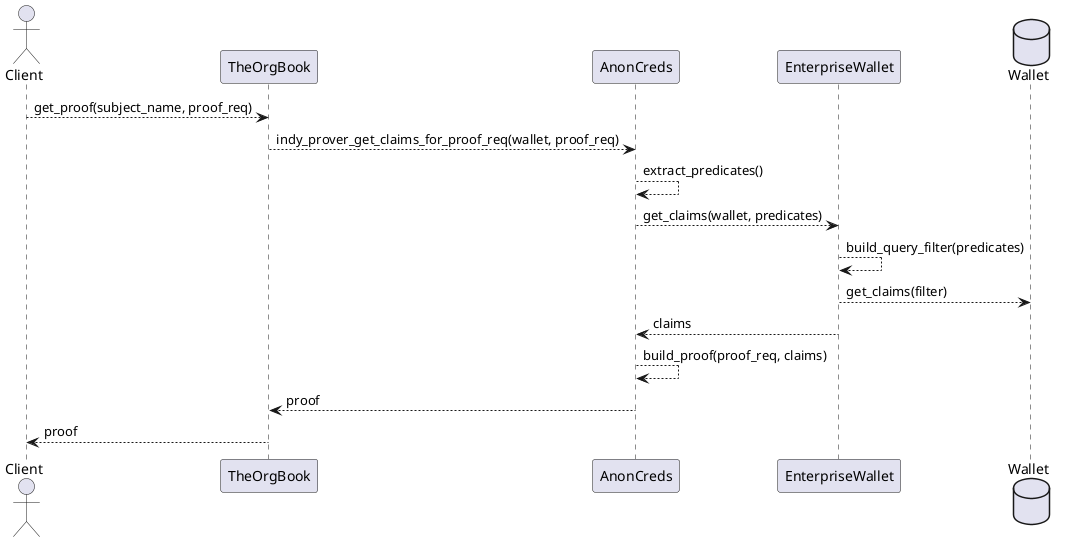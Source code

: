 @startuml
actor Client
participant Client order 10
participant TheOrgBook order 20
participant AnonCreds order 30
participant EnterpriseWallet order 50
database Wallet order 60
Client --> TheOrgBook: get_proof(subject_name, proof_req)
TheOrgBook --> AnonCreds: indy_prover_get_claims_for_proof_req(wallet, proof_req)
AnonCreds --> AnonCreds: extract_predicates()
AnonCreds --> EnterpriseWallet: get_claims(wallet, predicates)
EnterpriseWallet --> EnterpriseWallet: build_query_filter(predicates)
EnterpriseWallet --> Wallet: get_claims(filter)
EnterpriseWallet --> AnonCreds: claims
AnonCreds --> AnonCreds: build_proof(proof_req, claims)
AnonCreds --> TheOrgBook: proof
TheOrgBook --> Client: proof
@enduml
